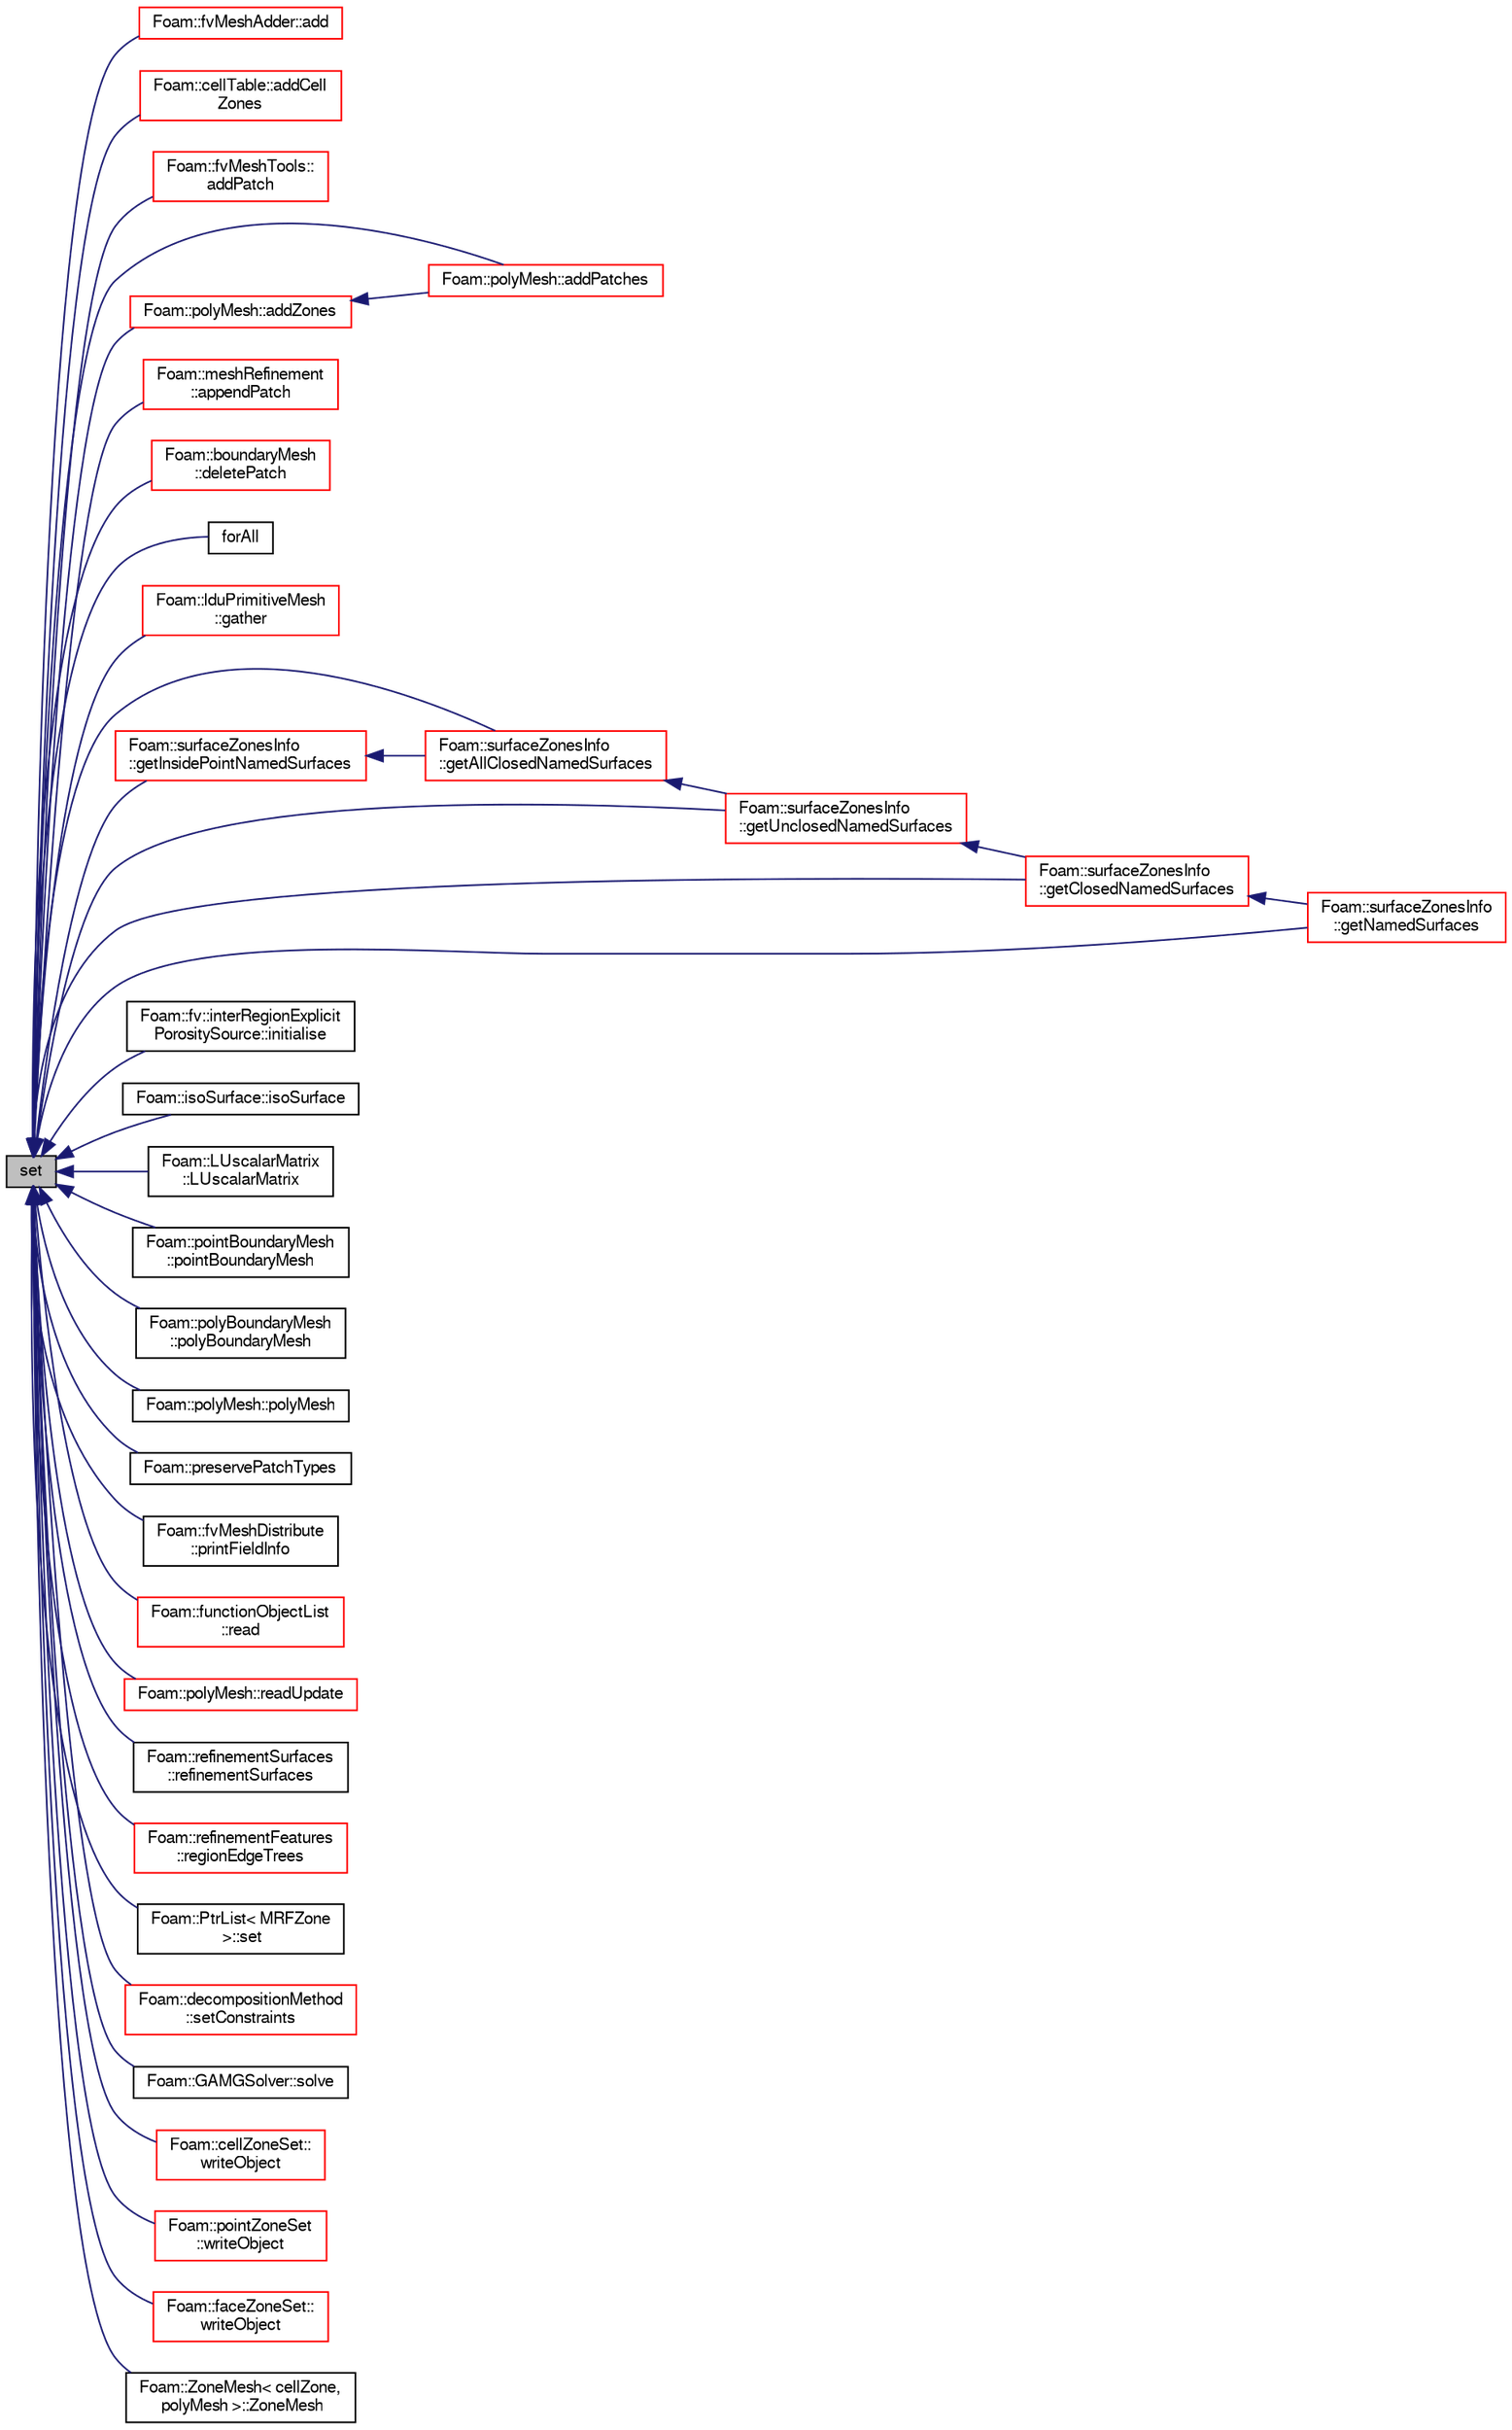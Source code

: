 digraph "set"
{
  bgcolor="transparent";
  edge [fontname="FreeSans",fontsize="10",labelfontname="FreeSans",labelfontsize="10"];
  node [fontname="FreeSans",fontsize="10",shape=record];
  rankdir="LR";
  Node7101 [label="set",height=0.2,width=0.4,color="black", fillcolor="grey75", style="filled", fontcolor="black"];
  Node7101 -> Node7102 [dir="back",color="midnightblue",fontsize="10",style="solid",fontname="FreeSans"];
  Node7102 [label="Foam::fvMeshAdder::add",height=0.2,width=0.4,color="red",URL="$a21450.html#a279c8df949a7489a89a5f2c600e2e3ed",tooltip="Inplace add mesh to fvMesh. Maps all stored fields. Returns map. "];
  Node7101 -> Node7113 [dir="back",color="midnightblue",fontsize="10",style="solid",fontname="FreeSans"];
  Node7113 [label="Foam::cellTable::addCell\lZones",height=0.2,width=0.4,color="red",URL="$a21342.html#ab62ddf3f5719031d66f82307da8dfc11",tooltip="Classify tableIds into cellZones according to the cellTable. "];
  Node7101 -> Node7115 [dir="back",color="midnightblue",fontsize="10",style="solid",fontname="FreeSans"];
  Node7115 [label="Foam::fvMeshTools::\laddPatch",height=0.2,width=0.4,color="red",URL="$a21458.html#a590f160ae7ad17fa6394045ac077b9bf",tooltip="Add patch. Inserts patch before all processor patches. "];
  Node7101 -> Node7118 [dir="back",color="midnightblue",fontsize="10",style="solid",fontname="FreeSans"];
  Node7118 [label="Foam::polyMesh::addPatches",height=0.2,width=0.4,color="red",URL="$a27410.html#a6527fc99a1c5861553e2b107c6d9170f",tooltip="Add boundary patches. "];
  Node7101 -> Node7344 [dir="back",color="midnightblue",fontsize="10",style="solid",fontname="FreeSans"];
  Node7344 [label="Foam::polyMesh::addZones",height=0.2,width=0.4,color="red",URL="$a27410.html#a2e9c425fb50ce986acf3eb59fa7f1935",tooltip="Add mesh zones. "];
  Node7344 -> Node7118 [dir="back",color="midnightblue",fontsize="10",style="solid",fontname="FreeSans"];
  Node7101 -> Node7345 [dir="back",color="midnightblue",fontsize="10",style="solid",fontname="FreeSans"];
  Node7345 [label="Foam::meshRefinement\l::appendPatch",height=0.2,width=0.4,color="red",URL="$a24662.html#afe45e132b7f6aa140c47d16ee3bc3cd5",tooltip="Helper:append patch to end of mesh. "];
  Node7101 -> Node7348 [dir="back",color="midnightblue",fontsize="10",style="solid",fontname="FreeSans"];
  Node7348 [label="Foam::boundaryMesh\l::deletePatch",height=0.2,width=0.4,color="red",URL="$a21430.html#a35bae3d1fccc75f1edba03069229ce71",tooltip="Delete from patch list. "];
  Node7101 -> Node7349 [dir="back",color="midnightblue",fontsize="10",style="solid",fontname="FreeSans"];
  Node7349 [label="forAll",height=0.2,width=0.4,color="black",URL="$a20129.html#a675e8a394affbc5f342d7c700be4e284"];
  Node7101 -> Node7350 [dir="back",color="midnightblue",fontsize="10",style="solid",fontname="FreeSans"];
  Node7350 [label="Foam::lduPrimitiveMesh\l::gather",height=0.2,width=0.4,color="red",URL="$a27134.html#ad7514c3eec68fa18c472b5dfe1c2b5a4",tooltip="Gather meshes from other processors onto procIDs[0]. "];
  Node7101 -> Node7354 [dir="back",color="midnightblue",fontsize="10",style="solid",fontname="FreeSans"];
  Node7354 [label="Foam::surfaceZonesInfo\l::getAllClosedNamedSurfaces",height=0.2,width=0.4,color="red",URL="$a24690.html#a75aca9a3b62ef695f9c980566832cdb0",tooltip="Get indices of surfaces with a cellZone that are closed. "];
  Node7354 -> Node7355 [dir="back",color="midnightblue",fontsize="10",style="solid",fontname="FreeSans"];
  Node7355 [label="Foam::surfaceZonesInfo\l::getUnclosedNamedSurfaces",height=0.2,width=0.4,color="red",URL="$a24690.html#aade0789e6b036b2004c5669a8ead2b3c",tooltip="Get indices of surfaces with a cellZone that are unclosed. "];
  Node7355 -> Node7356 [dir="back",color="midnightblue",fontsize="10",style="solid",fontname="FreeSans"];
  Node7356 [label="Foam::surfaceZonesInfo\l::getClosedNamedSurfaces",height=0.2,width=0.4,color="red",URL="$a24690.html#afc72d0018f44fb51a12eef8afbc9dd6d",tooltip="Get indices of surfaces with a cellZone that are closed and. "];
  Node7356 -> Node7357 [dir="back",color="midnightblue",fontsize="10",style="solid",fontname="FreeSans"];
  Node7357 [label="Foam::surfaceZonesInfo\l::getNamedSurfaces",height=0.2,width=0.4,color="red",URL="$a24690.html#a59d8871cd9c916017046af1f0a57c60f",tooltip="Get indices of named surfaces (surfaces with faceZoneName) "];
  Node7101 -> Node7356 [dir="back",color="midnightblue",fontsize="10",style="solid",fontname="FreeSans"];
  Node7101 -> Node7373 [dir="back",color="midnightblue",fontsize="10",style="solid",fontname="FreeSans"];
  Node7373 [label="Foam::surfaceZonesInfo\l::getInsidePointNamedSurfaces",height=0.2,width=0.4,color="red",URL="$a24690.html#a0be2bcccdb6dd384cad14772b44fb840",tooltip="Get indices of surfaces with a cellZone that have &#39;insidePoint&#39;. "];
  Node7373 -> Node7354 [dir="back",color="midnightblue",fontsize="10",style="solid",fontname="FreeSans"];
  Node7101 -> Node7357 [dir="back",color="midnightblue",fontsize="10",style="solid",fontname="FreeSans"];
  Node7101 -> Node7355 [dir="back",color="midnightblue",fontsize="10",style="solid",fontname="FreeSans"];
  Node7101 -> Node7374 [dir="back",color="midnightblue",fontsize="10",style="solid",fontname="FreeSans"];
  Node7374 [label="Foam::fv::interRegionExplicit\lPorositySource::initialise",height=0.2,width=0.4,color="black",URL="$a23534.html#a18abf8b19283101238a77c9e6865b673",tooltip="Initialise. "];
  Node7101 -> Node7375 [dir="back",color="midnightblue",fontsize="10",style="solid",fontname="FreeSans"];
  Node7375 [label="Foam::isoSurface::isoSurface",height=0.2,width=0.4,color="black",URL="$a29346.html#a2d3f6322d0523951b389b2245851396f",tooltip="Construct from cell values and point values. Uses boundaryField. "];
  Node7101 -> Node7376 [dir="back",color="midnightblue",fontsize="10",style="solid",fontname="FreeSans"];
  Node7376 [label="Foam::LUscalarMatrix\l::LUscalarMatrix",height=0.2,width=0.4,color="black",URL="$a27054.html#aebab11f1a492c2f8e5e99c3e138253ce",tooltip="Construct from lduMatrix and perform LU decomposition. "];
  Node7101 -> Node7377 [dir="back",color="midnightblue",fontsize="10",style="solid",fontname="FreeSans"];
  Node7377 [label="Foam::pointBoundaryMesh\l::pointBoundaryMesh",height=0.2,width=0.4,color="black",URL="$a27242.html#abfa880ec6cf06080cdf25527936c3f6e",tooltip="Construct from polyBoundaryMesh. "];
  Node7101 -> Node7378 [dir="back",color="midnightblue",fontsize="10",style="solid",fontname="FreeSans"];
  Node7378 [label="Foam::polyBoundaryMesh\l::polyBoundaryMesh",height=0.2,width=0.4,color="black",URL="$a27402.html#ad5d52e41ec3887120247d19b535cd4e1",tooltip="Read constructor given IOobject and a polyMesh reference. "];
  Node7101 -> Node7333 [dir="back",color="midnightblue",fontsize="10",style="solid",fontname="FreeSans"];
  Node7333 [label="Foam::polyMesh::polyMesh",height=0.2,width=0.4,color="black",URL="$a27410.html#a26bb3c2a2a5476b329d60ac7646e18a7",tooltip="Construct from cell shapes. "];
  Node7101 -> Node7379 [dir="back",color="midnightblue",fontsize="10",style="solid",fontname="FreeSans"];
  Node7379 [label="Foam::preservePatchTypes",height=0.2,width=0.4,color="black",URL="$a21124.html#aa5ba4f565a185dfa03afee2986b82183",tooltip="preserve patch types "];
  Node7101 -> Node7380 [dir="back",color="midnightblue",fontsize="10",style="solid",fontname="FreeSans"];
  Node7380 [label="Foam::fvMeshDistribute\l::printFieldInfo",height=0.2,width=0.4,color="black",URL="$a21454.html#ac01a969a7e9466cbdca2475c4c0bd9c2",tooltip="Print some field info. "];
  Node7101 -> Node7381 [dir="back",color="midnightblue",fontsize="10",style="solid",fontname="FreeSans"];
  Node7381 [label="Foam::functionObjectList\l::read",height=0.2,width=0.4,color="red",URL="$a26126.html#af816873151ddb0126e98bb2f914d8ed5",tooltip="Read and set the function objects if their data have changed. "];
  Node7101 -> Node8607 [dir="back",color="midnightblue",fontsize="10",style="solid",fontname="FreeSans"];
  Node8607 [label="Foam::polyMesh::readUpdate",height=0.2,width=0.4,color="red",URL="$a27410.html#a9d298b9dbcdbe96c85e7ea556233a8c2",tooltip="Update the mesh based on the mesh files saved in. "];
  Node7101 -> Node8766 [dir="back",color="midnightblue",fontsize="10",style="solid",fontname="FreeSans"];
  Node8766 [label="Foam::refinementSurfaces\l::refinementSurfaces",height=0.2,width=0.4,color="black",URL="$a24686.html#a3eecea7df2307ad6efac0393c421de74",tooltip="Construct from surfaces and dictionary. "];
  Node7101 -> Node9244 [dir="back",color="midnightblue",fontsize="10",style="solid",fontname="FreeSans"];
  Node9244 [label="Foam::refinementFeatures\l::regionEdgeTrees",height=0.2,width=0.4,color="red",URL="$a24682.html#a8b10e1c25153aef632c6fea885ce9bf0"];
  Node7101 -> Node9250 [dir="back",color="midnightblue",fontsize="10",style="solid",fontname="FreeSans"];
  Node9250 [label="Foam::PtrList\< MRFZone\l \>::set",height=0.2,width=0.4,color="black",URL="$a25914.html#a3dc9ec926e68ab9335ca0af308914b54",tooltip="Set element. Return old element (can be NULL). "];
  Node7101 -> Node9002 [dir="back",color="midnightblue",fontsize="10",style="solid",fontname="FreeSans"];
  Node9002 [label="Foam::decompositionMethod\l::setConstraints",height=0.2,width=0.4,color="red",URL="$a28594.html#a36608a91d1c00b41284eaf46b895387c",tooltip="Helper: extract constraints: "];
  Node7101 -> Node8175 [dir="back",color="midnightblue",fontsize="10",style="solid",fontname="FreeSans"];
  Node8175 [label="Foam::GAMGSolver::solve",height=0.2,width=0.4,color="black",URL="$a27002.html#ad38597d099f9905e3f399b01af791bcb",tooltip="Solve. "];
  Node7101 -> Node9251 [dir="back",color="midnightblue",fontsize="10",style="solid",fontname="FreeSans"];
  Node9251 [label="Foam::cellZoneSet::\lwriteObject",height=0.2,width=0.4,color="red",URL="$a25442.html#ad29090f3bdbff43fd95fa2d856219b5f",tooltip="Write cellZone. "];
  Node7101 -> Node9253 [dir="back",color="midnightblue",fontsize="10",style="solid",fontname="FreeSans"];
  Node9253 [label="Foam::pointZoneSet\l::writeObject",height=0.2,width=0.4,color="red",URL="$a25458.html#ad29090f3bdbff43fd95fa2d856219b5f",tooltip="Write pointZone. "];
  Node7101 -> Node9255 [dir="back",color="midnightblue",fontsize="10",style="solid",fontname="FreeSans"];
  Node9255 [label="Foam::faceZoneSet::\lwriteObject",height=0.2,width=0.4,color="red",URL="$a25450.html#ad29090f3bdbff43fd95fa2d856219b5f",tooltip="Write faceZone. "];
  Node7101 -> Node9257 [dir="back",color="midnightblue",fontsize="10",style="solid",fontname="FreeSans"];
  Node9257 [label="Foam::ZoneMesh\< cellZone,\l polyMesh \>::ZoneMesh",height=0.2,width=0.4,color="black",URL="$a27522.html#a52d0e850392e5c299af6c11ba9bb0a9a",tooltip="Construct given a PtrList. "];
}
